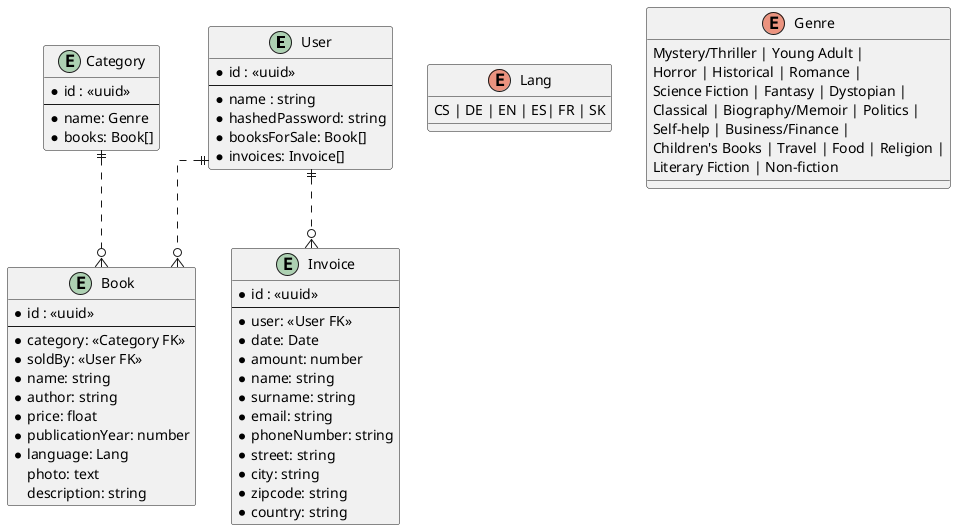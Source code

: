 @startuml book_market

skinparam linetype ortho

entity "User" {
  *id : <<uuid>>
  --
  *name : string
  *hashedPassword: string
  *booksForSale: Book[]
  *invoices: Invoice[]
}

entity "Book" {
  *id : <<uuid>>
  --
  *category: <<Category FK>>
  *soldBy: <<User FK>>
  *name: string
  *author: string
  *price: float
  *publicationYear: number
  *language: Lang
  photo: text
  description: string
}

entity "Category" {
  *id : <<uuid>>
  --
  *name: Genre
  *books: Book[]
}

entity "Invoice" {
  *id : <<uuid>>
  --
  *user: <<User FK>>
  *date: Date
  *amount: number
  *name: string
  *surname: string
  *email: string
  *phoneNumber: string
  *street: string
  *city: string
  *zipcode: string
  *country: string
}

enum "Lang" {
  CS | DE | EN | ES| FR | SK
}

enum "Genre" {
  Mystery/Thriller | Young Adult | 
  Horror | Historical | Romance | 
  Science Fiction | Fantasy | Dystopian |
  Classical | Biography/Memoir | Politics |
  Self-help | Business/Finance |
  Children's Books | Travel | Food | Religion |
  Literary Fiction | Non-fiction
}

Category ||..o{ Book
User ||..o{ Invoice
User ||..o{ Book

@enduml
